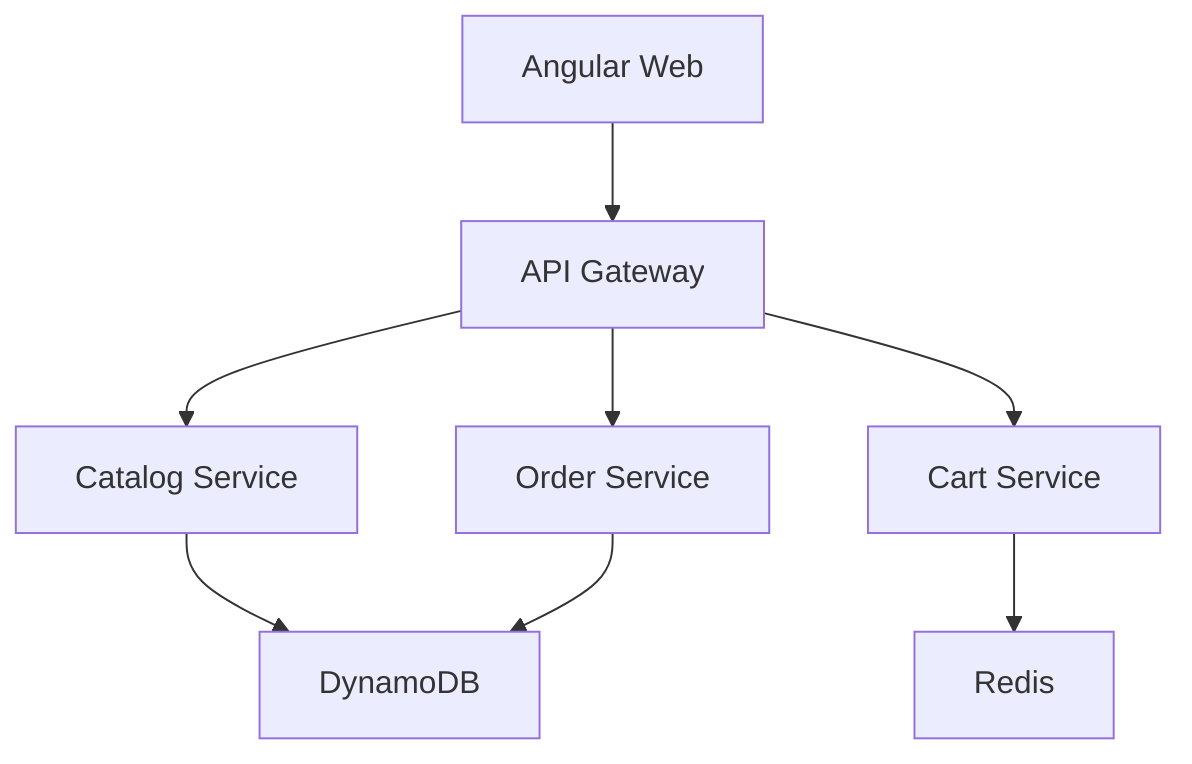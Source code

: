 ﻿graph TD
    Web[Angular Web] --> GW[API Gateway]
    GW --> Cat[Catalog Service]
    GW --> Cart[Cart Service]
    GW --> Ord[Order Service]
    Cat --> Dyn[DynamoDB]
    Cart --> Redis
    Ord --> Dyn